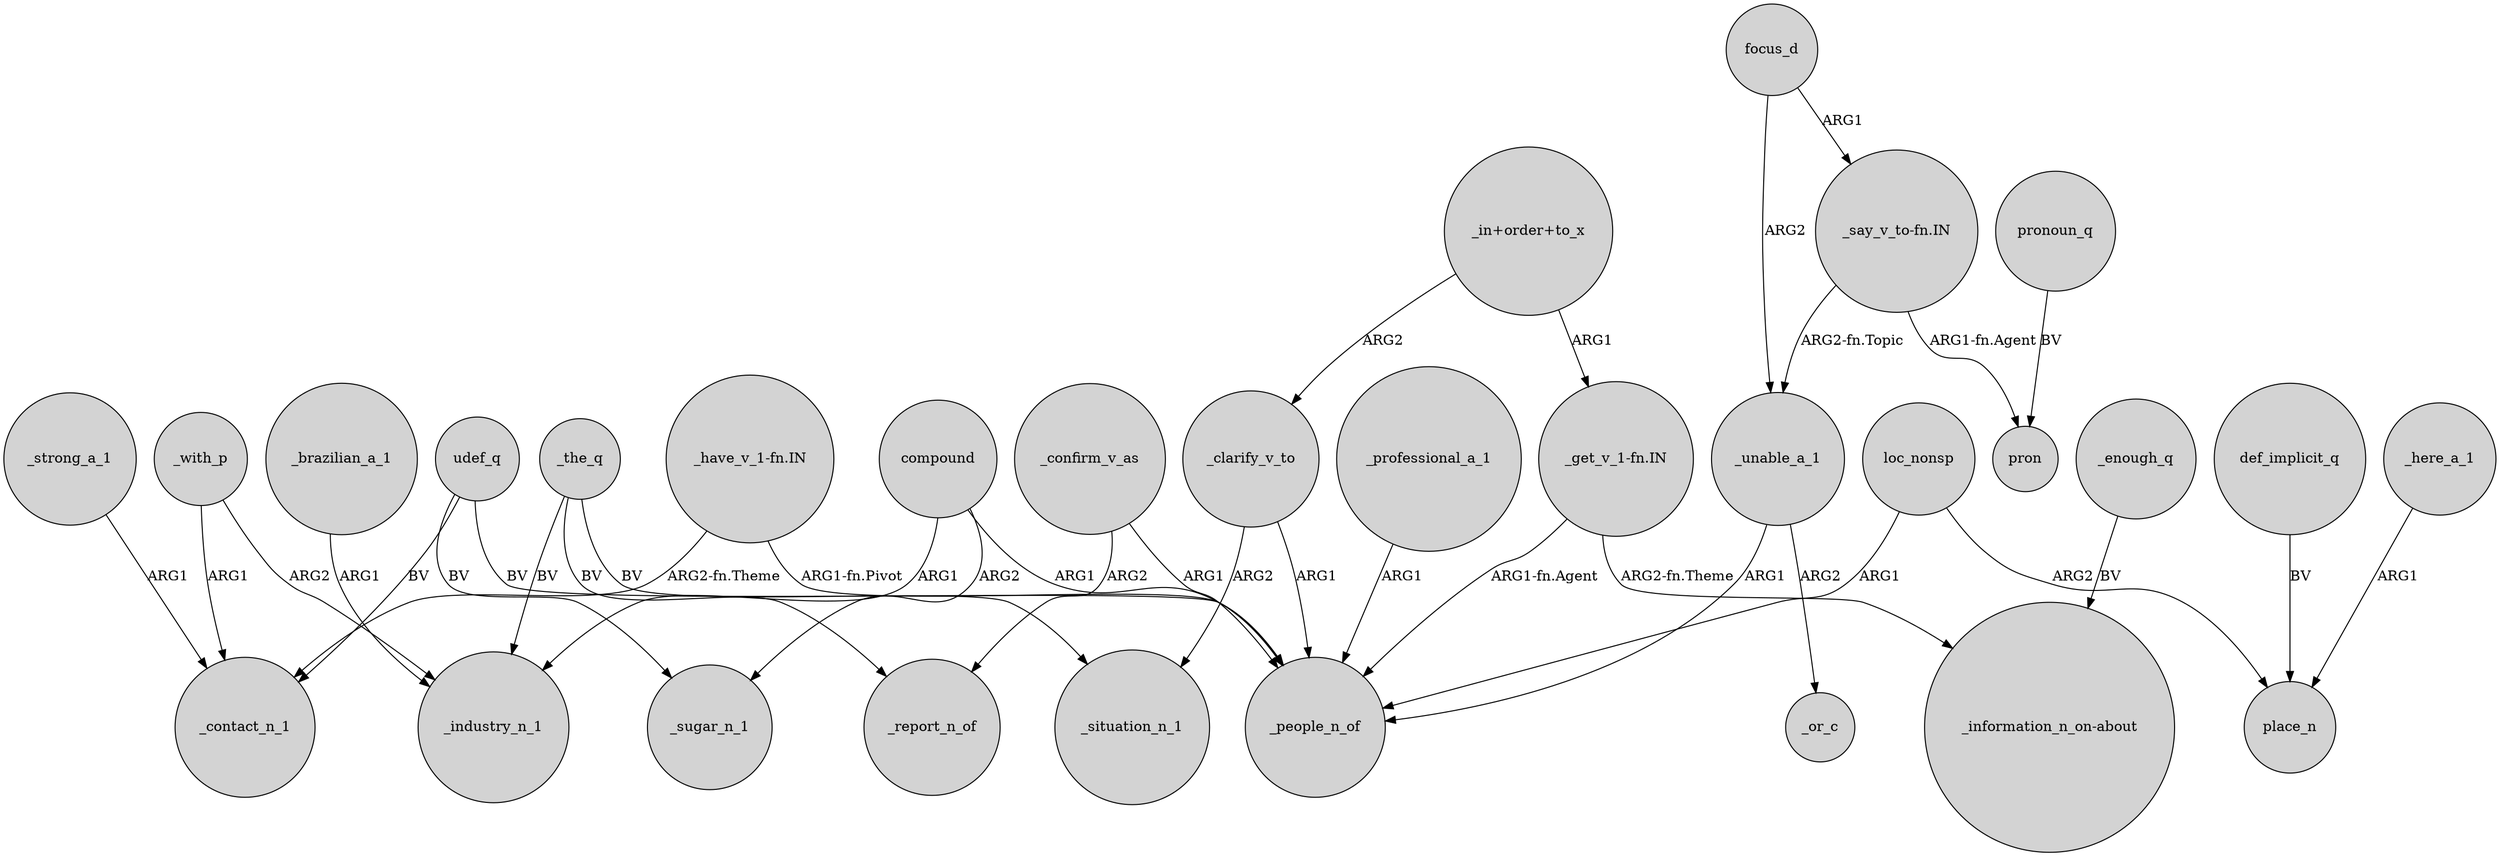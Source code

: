 digraph {
	node [shape=circle style=filled]
	"_have_v_1-fn.IN" -> _contact_n_1 [label="ARG2-fn.Theme"]
	_with_p -> _industry_n_1 [label=ARG2]
	_here_a_1 -> place_n [label=ARG1]
	loc_nonsp -> _people_n_of [label=ARG1]
	_with_p -> _contact_n_1 [label=ARG1]
	_clarify_v_to -> _people_n_of [label=ARG1]
	compound -> _sugar_n_1 [label=ARG2]
	compound -> _industry_n_1 [label=ARG1]
	"_say_v_to-fn.IN" -> _unable_a_1 [label="ARG2-fn.Topic"]
	_the_q -> _situation_n_1 [label=BV]
	def_implicit_q -> place_n [label=BV]
	_professional_a_1 -> _people_n_of [label=ARG1]
	_the_q -> _industry_n_1 [label=BV]
	"_in+order+to_x" -> _clarify_v_to [label=ARG2]
	udef_q -> _sugar_n_1 [label=BV]
	focus_d -> _unable_a_1 [label=ARG2]
	"_have_v_1-fn.IN" -> _people_n_of [label="ARG1-fn.Pivot"]
	udef_q -> _people_n_of [label=BV]
	_enough_q -> "_information_n_on-about" [label=BV]
	pronoun_q -> pron [label=BV]
	_unable_a_1 -> _people_n_of [label=ARG1]
	_unable_a_1 -> _or_c [label=ARG2]
	_confirm_v_as -> _people_n_of [label=ARG1]
	"_get_v_1-fn.IN" -> _people_n_of [label="ARG1-fn.Agent"]
	"_in+order+to_x" -> "_get_v_1-fn.IN" [label=ARG1]
	_confirm_v_as -> _report_n_of [label=ARG2]
	_the_q -> _report_n_of [label=BV]
	"_say_v_to-fn.IN" -> pron [label="ARG1-fn.Agent"]
	udef_q -> _contact_n_1 [label=BV]
	loc_nonsp -> place_n [label=ARG2]
	_clarify_v_to -> _situation_n_1 [label=ARG2]
	_strong_a_1 -> _contact_n_1 [label=ARG1]
	"_get_v_1-fn.IN" -> "_information_n_on-about" [label="ARG2-fn.Theme"]
	compound -> _people_n_of [label=ARG1]
	_brazilian_a_1 -> _industry_n_1 [label=ARG1]
	focus_d -> "_say_v_to-fn.IN" [label=ARG1]
}
